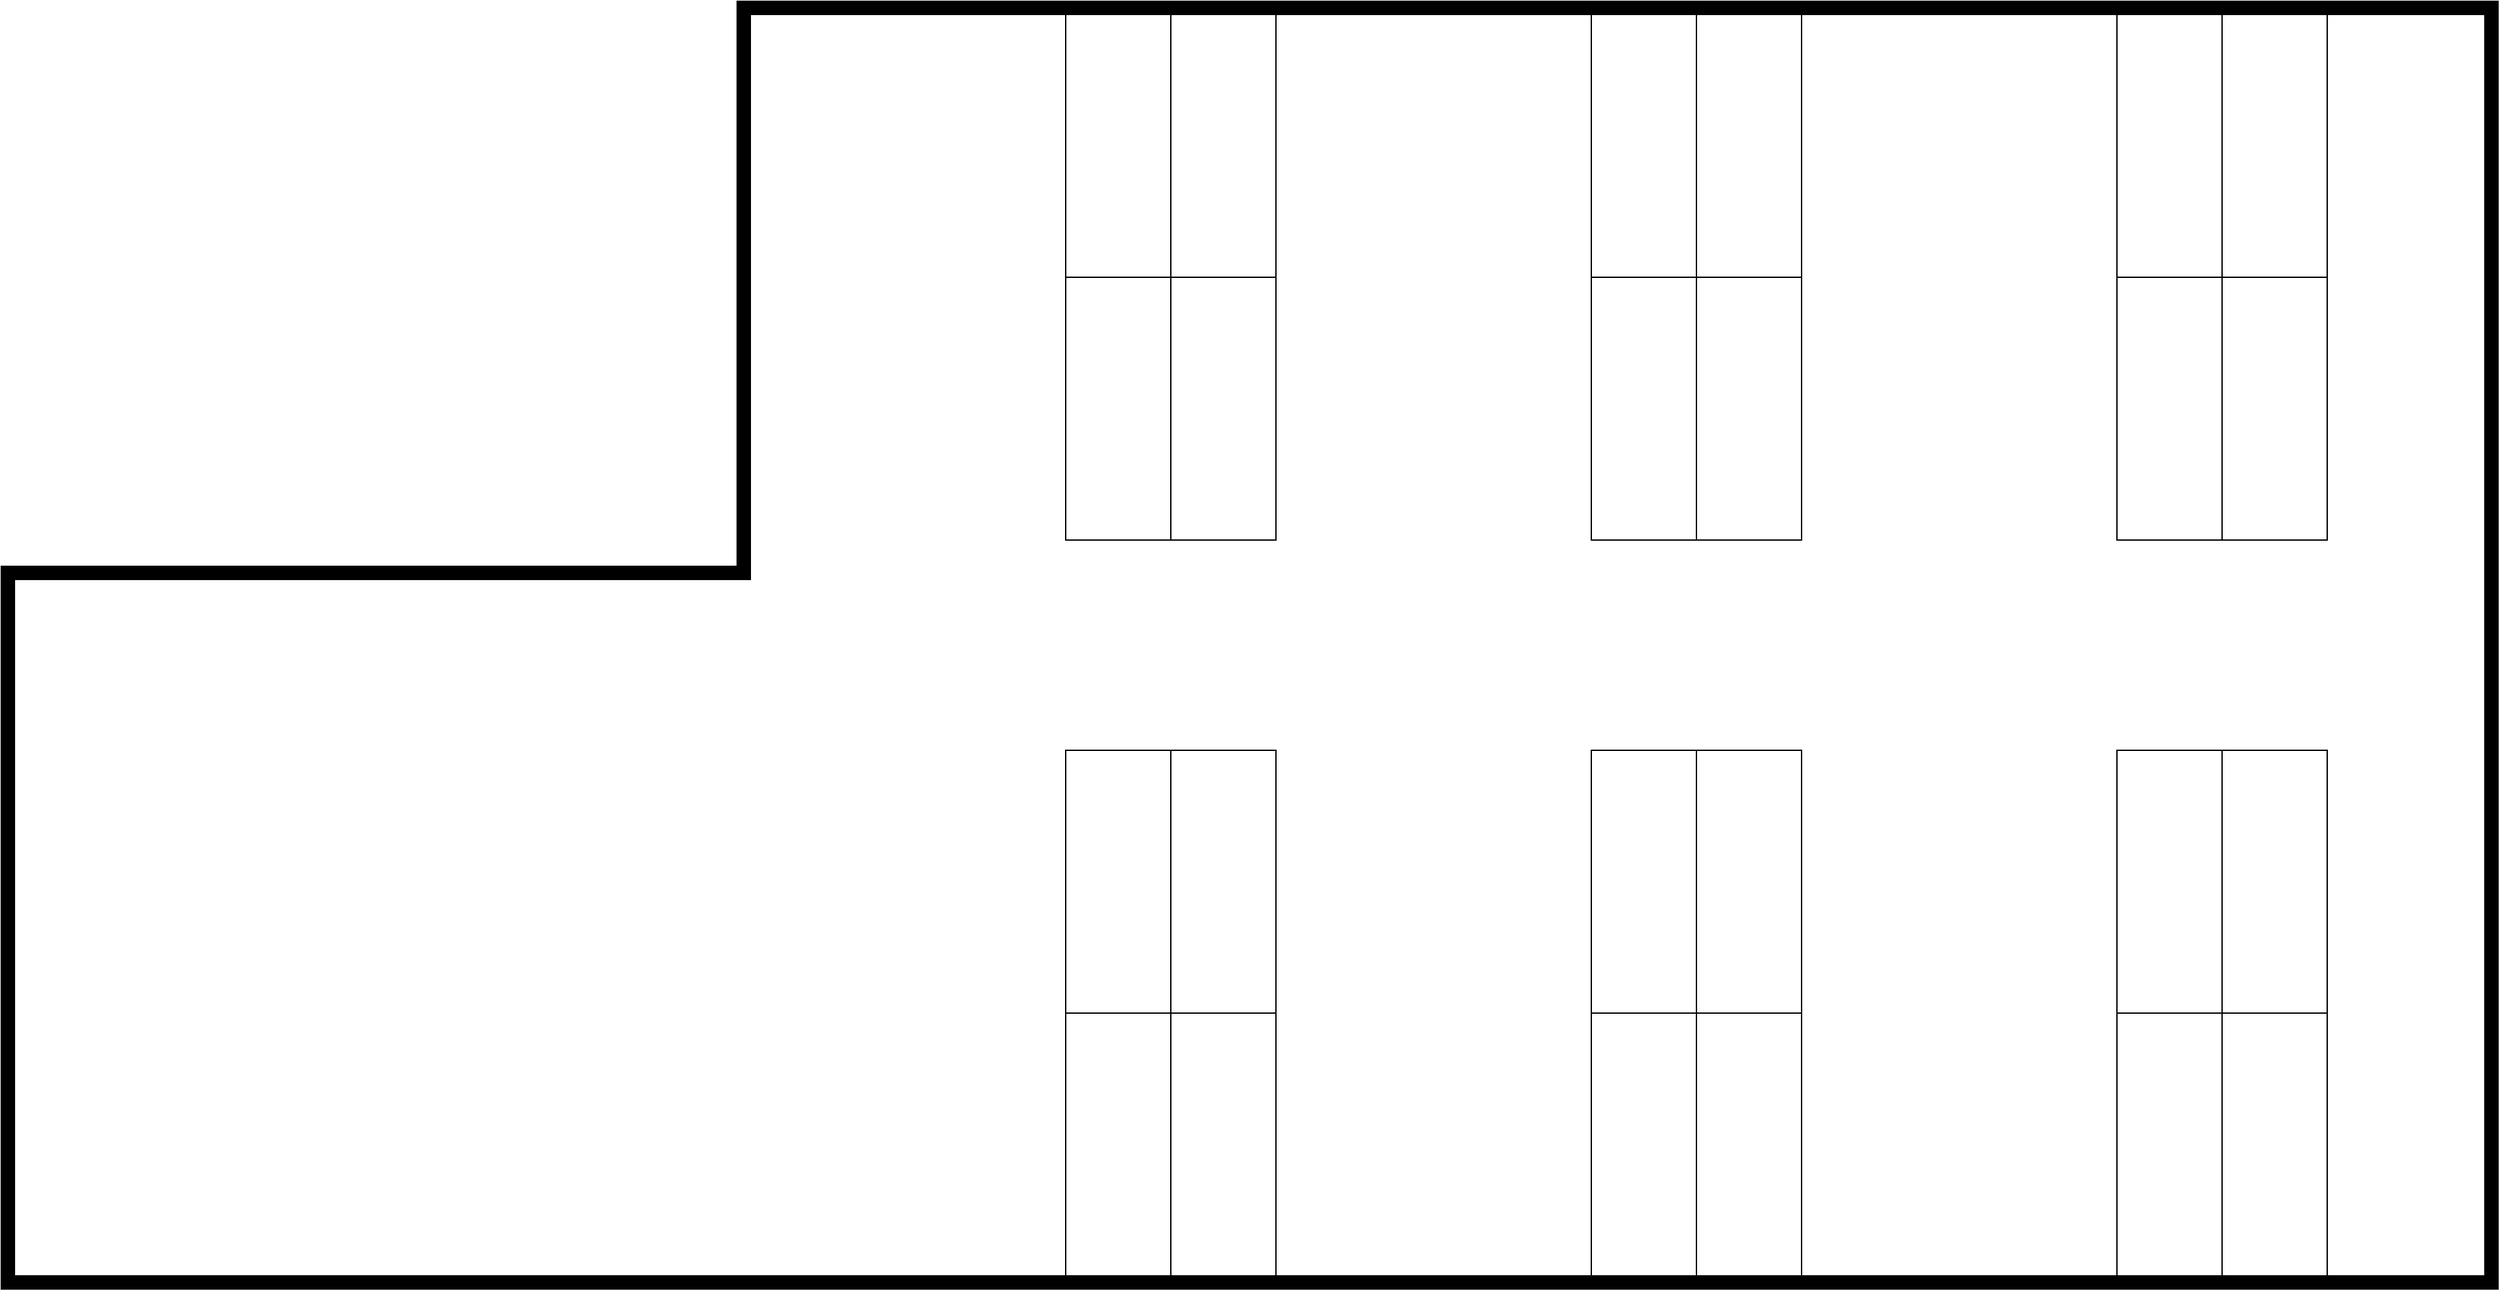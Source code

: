<mxfile version="24.7.17">
  <diagram name="Page-1" id="38b20595-45e3-9b7f-d5ca-b57f44c5b66d">
    <mxGraphModel dx="2462" dy="936" grid="1" gridSize="10" guides="1" tooltips="1" connect="1" arrows="1" fold="1" page="1" pageScale="1" pageWidth="1100" pageHeight="850" background="none" math="0" shadow="0">
      <root>
        <mxCell id="0" />
        <mxCell id="1" parent="0" />
        <mxCell id="0RA5vAyCi1M80JIZ3hyP-1" value="" style="verticalLabelPosition=bottom;html=1;verticalAlign=top;align=center;shape=mxgraph.floorplan.wallU;fillColor=strokeColor;direction=south;" vertex="1" parent="1">
          <mxGeometry x="800" y="30" width="1330" height="980" as="geometry" />
        </mxCell>
        <mxCell id="0RA5vAyCi1M80JIZ3hyP-67" value="" style="shape=rect;shadow=0;html=1;direction=south;" vertex="1" parent="1">
          <mxGeometry x="1920" y="240" width="80" height="200" as="geometry" />
        </mxCell>
        <mxCell id="0RA5vAyCi1M80JIZ3hyP-69" value="" style="shape=rect;shadow=0;html=1;direction=south;" vertex="1" parent="1">
          <mxGeometry x="1920" y="40" width="80" height="200" as="geometry" />
        </mxCell>
        <mxCell id="0RA5vAyCi1M80JIZ3hyP-93" value="" style="shape=rect;shadow=0;html=1;direction=south;" vertex="1" parent="1">
          <mxGeometry x="1920" y="800" width="80" height="200" as="geometry" />
        </mxCell>
        <mxCell id="0RA5vAyCi1M80JIZ3hyP-96" value="" style="shape=rect;shadow=0;html=1;direction=south;" vertex="1" parent="1">
          <mxGeometry x="1920" y="600" width="80" height="200" as="geometry" />
        </mxCell>
        <mxCell id="0RA5vAyCi1M80JIZ3hyP-97" value="" style="shape=rect;shadow=0;html=1;direction=south;" vertex="1" parent="1">
          <mxGeometry x="1840" y="240" width="80" height="200" as="geometry" />
        </mxCell>
        <mxCell id="0RA5vAyCi1M80JIZ3hyP-98" value="" style="shape=rect;shadow=0;html=1;direction=south;" vertex="1" parent="1">
          <mxGeometry x="1840" y="40" width="80" height="200" as="geometry" />
        </mxCell>
        <mxCell id="0RA5vAyCi1M80JIZ3hyP-101" value="" style="shape=rect;shadow=0;html=1;direction=south;" vertex="1" parent="1">
          <mxGeometry x="1840" y="800" width="80" height="200" as="geometry" />
        </mxCell>
        <mxCell id="0RA5vAyCi1M80JIZ3hyP-102" value="" style="shape=rect;shadow=0;html=1;direction=south;" vertex="1" parent="1">
          <mxGeometry x="1840" y="600" width="80" height="200" as="geometry" />
        </mxCell>
        <mxCell id="0RA5vAyCi1M80JIZ3hyP-105" value="" style="shape=rect;shadow=0;html=1;direction=south;" vertex="1" parent="1">
          <mxGeometry x="1520" y="240" width="80" height="200" as="geometry" />
        </mxCell>
        <mxCell id="0RA5vAyCi1M80JIZ3hyP-106" value="" style="shape=rect;shadow=0;html=1;direction=south;" vertex="1" parent="1">
          <mxGeometry x="1520" y="40" width="80" height="200" as="geometry" />
        </mxCell>
        <mxCell id="0RA5vAyCi1M80JIZ3hyP-107" value="" style="shape=rect;shadow=0;html=1;direction=south;" vertex="1" parent="1">
          <mxGeometry x="1520" y="800" width="80" height="200" as="geometry" />
        </mxCell>
        <mxCell id="0RA5vAyCi1M80JIZ3hyP-108" value="" style="shape=rect;shadow=0;html=1;direction=south;" vertex="1" parent="1">
          <mxGeometry x="1520" y="600" width="80" height="200" as="geometry" />
        </mxCell>
        <mxCell id="0RA5vAyCi1M80JIZ3hyP-109" value="" style="shape=rect;shadow=0;html=1;direction=south;" vertex="1" parent="1">
          <mxGeometry x="1440" y="240" width="80" height="200" as="geometry" />
        </mxCell>
        <mxCell id="0RA5vAyCi1M80JIZ3hyP-110" value="" style="shape=rect;shadow=0;html=1;direction=south;" vertex="1" parent="1">
          <mxGeometry x="1440" y="40" width="80" height="200" as="geometry" />
        </mxCell>
        <mxCell id="0RA5vAyCi1M80JIZ3hyP-111" value="" style="shape=rect;shadow=0;html=1;direction=south;" vertex="1" parent="1">
          <mxGeometry x="1440" y="800" width="80" height="200" as="geometry" />
        </mxCell>
        <mxCell id="0RA5vAyCi1M80JIZ3hyP-112" value="" style="shape=rect;shadow=0;html=1;direction=south;" vertex="1" parent="1">
          <mxGeometry x="1440" y="600" width="80" height="200" as="geometry" />
        </mxCell>
        <mxCell id="0RA5vAyCi1M80JIZ3hyP-113" value="" style="shape=rect;shadow=0;html=1;direction=south;" vertex="1" parent="1">
          <mxGeometry x="1120" y="240" width="80" height="200" as="geometry" />
        </mxCell>
        <mxCell id="0RA5vAyCi1M80JIZ3hyP-114" value="" style="shape=rect;shadow=0;html=1;direction=south;" vertex="1" parent="1">
          <mxGeometry x="1120" y="40" width="80" height="200" as="geometry" />
        </mxCell>
        <mxCell id="0RA5vAyCi1M80JIZ3hyP-115" value="" style="shape=rect;shadow=0;html=1;direction=south;" vertex="1" parent="1">
          <mxGeometry x="1120" y="800" width="80" height="200" as="geometry" />
        </mxCell>
        <mxCell id="0RA5vAyCi1M80JIZ3hyP-116" value="" style="shape=rect;shadow=0;html=1;direction=south;" vertex="1" parent="1">
          <mxGeometry x="1120" y="600" width="80" height="200" as="geometry" />
        </mxCell>
        <mxCell id="0RA5vAyCi1M80JIZ3hyP-117" value="" style="shape=rect;shadow=0;html=1;direction=south;" vertex="1" parent="1">
          <mxGeometry x="1040" y="240" width="80" height="200" as="geometry" />
        </mxCell>
        <mxCell id="0RA5vAyCi1M80JIZ3hyP-118" value="" style="shape=rect;shadow=0;html=1;direction=south;" vertex="1" parent="1">
          <mxGeometry x="1040" y="40" width="80" height="200" as="geometry" />
        </mxCell>
        <mxCell id="0RA5vAyCi1M80JIZ3hyP-119" value="" style="shape=rect;shadow=0;html=1;direction=south;" vertex="1" parent="1">
          <mxGeometry x="1040" y="800" width="80" height="200" as="geometry" />
        </mxCell>
        <mxCell id="0RA5vAyCi1M80JIZ3hyP-120" value="" style="shape=rect;shadow=0;html=1;direction=south;" vertex="1" parent="1">
          <mxGeometry x="1040" y="600" width="80" height="200" as="geometry" />
        </mxCell>
        <mxCell id="0RA5vAyCi1M80JIZ3hyP-122" value="" style="verticalLabelPosition=bottom;html=1;verticalAlign=top;align=center;shape=mxgraph.floorplan.wallU;fillColor=strokeColor;direction=north;" vertex="1" parent="1">
          <mxGeometry x="230" y="460" width="570" height="550" as="geometry" />
        </mxCell>
        <mxCell id="0RA5vAyCi1M80JIZ3hyP-123" value="" style="verticalLabelPosition=bottom;html=1;verticalAlign=top;align=center;shape=mxgraph.floorplan.wall;fillColor=strokeColor;direction=south;" vertex="1" parent="1">
          <mxGeometry x="790" y="30" width="10" height="430" as="geometry" />
        </mxCell>
      </root>
    </mxGraphModel>
  </diagram>
</mxfile>
